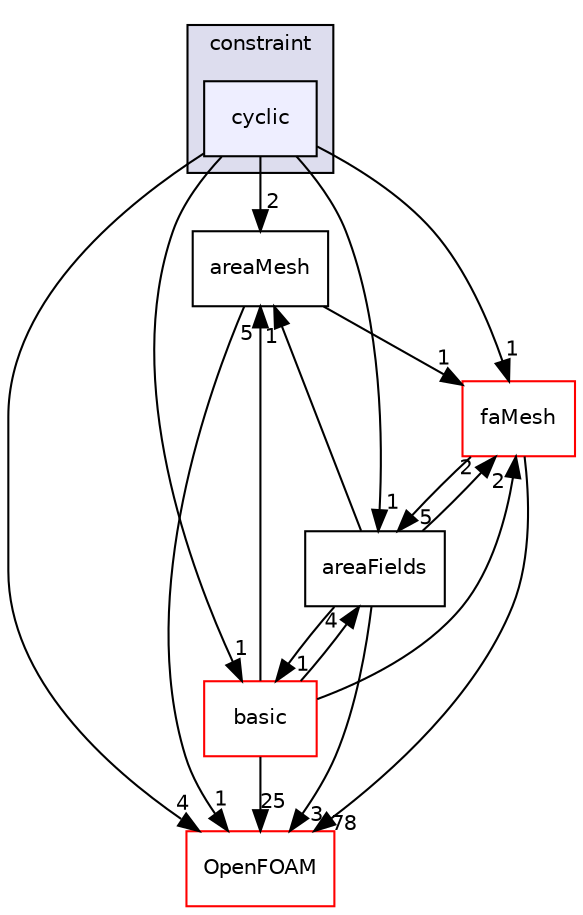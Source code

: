 digraph "src/finiteArea/fields/faPatchFields/constraint/cyclic" {
  bgcolor=transparent;
  compound=true
  node [ fontsize="10", fontname="Helvetica"];
  edge [ labelfontsize="10", labelfontname="Helvetica"];
  subgraph clusterdir_38e6e87377e490685541aa483d891142 {
    graph [ bgcolor="#ddddee", pencolor="black", label="constraint" fontname="Helvetica", fontsize="10", URL="dir_38e6e87377e490685541aa483d891142.html"]
  dir_9b92458e92ab9d4cba8fdf682af2d5f7 [shape=box, label="cyclic", style="filled", fillcolor="#eeeeff", pencolor="black", URL="dir_9b92458e92ab9d4cba8fdf682af2d5f7.html"];
  }
  dir_aa4bce7a1abbd72ee1f4d02ddf362a3b [shape=box label="areaMesh" URL="dir_aa4bce7a1abbd72ee1f4d02ddf362a3b.html"];
  dir_a3ace091d9f29f1a163e7ddba3bdb43a [shape=box label="basic" color="red" URL="dir_a3ace091d9f29f1a163e7ddba3bdb43a.html"];
  dir_daaae48b02afa3c7d2f12c306bc03aaf [shape=box label="areaFields" URL="dir_daaae48b02afa3c7d2f12c306bc03aaf.html"];
  dir_c5473ff19b20e6ec4dfe5c310b3778a8 [shape=box label="OpenFOAM" color="red" URL="dir_c5473ff19b20e6ec4dfe5c310b3778a8.html"];
  dir_f14612db68a06d13a87d37d60dc895d5 [shape=box label="faMesh" color="red" URL="dir_f14612db68a06d13a87d37d60dc895d5.html"];
  dir_aa4bce7a1abbd72ee1f4d02ddf362a3b->dir_c5473ff19b20e6ec4dfe5c310b3778a8 [headlabel="1", labeldistance=1.5 headhref="dir_000714_002151.html"];
  dir_aa4bce7a1abbd72ee1f4d02ddf362a3b->dir_f14612db68a06d13a87d37d60dc895d5 [headlabel="1", labeldistance=1.5 headhref="dir_000714_000719.html"];
  dir_9b92458e92ab9d4cba8fdf682af2d5f7->dir_aa4bce7a1abbd72ee1f4d02ddf362a3b [headlabel="2", labeldistance=1.5 headhref="dir_000760_000714.html"];
  dir_9b92458e92ab9d4cba8fdf682af2d5f7->dir_a3ace091d9f29f1a163e7ddba3bdb43a [headlabel="1", labeldistance=1.5 headhref="dir_000760_000750.html"];
  dir_9b92458e92ab9d4cba8fdf682af2d5f7->dir_daaae48b02afa3c7d2f12c306bc03aaf [headlabel="1", labeldistance=1.5 headhref="dir_000760_000735.html"];
  dir_9b92458e92ab9d4cba8fdf682af2d5f7->dir_c5473ff19b20e6ec4dfe5c310b3778a8 [headlabel="4", labeldistance=1.5 headhref="dir_000760_002151.html"];
  dir_9b92458e92ab9d4cba8fdf682af2d5f7->dir_f14612db68a06d13a87d37d60dc895d5 [headlabel="1", labeldistance=1.5 headhref="dir_000760_000719.html"];
  dir_a3ace091d9f29f1a163e7ddba3bdb43a->dir_aa4bce7a1abbd72ee1f4d02ddf362a3b [headlabel="5", labeldistance=1.5 headhref="dir_000750_000714.html"];
  dir_a3ace091d9f29f1a163e7ddba3bdb43a->dir_daaae48b02afa3c7d2f12c306bc03aaf [headlabel="4", labeldistance=1.5 headhref="dir_000750_000735.html"];
  dir_a3ace091d9f29f1a163e7ddba3bdb43a->dir_c5473ff19b20e6ec4dfe5c310b3778a8 [headlabel="25", labeldistance=1.5 headhref="dir_000750_002151.html"];
  dir_a3ace091d9f29f1a163e7ddba3bdb43a->dir_f14612db68a06d13a87d37d60dc895d5 [headlabel="2", labeldistance=1.5 headhref="dir_000750_000719.html"];
  dir_daaae48b02afa3c7d2f12c306bc03aaf->dir_aa4bce7a1abbd72ee1f4d02ddf362a3b [headlabel="1", labeldistance=1.5 headhref="dir_000735_000714.html"];
  dir_daaae48b02afa3c7d2f12c306bc03aaf->dir_a3ace091d9f29f1a163e7ddba3bdb43a [headlabel="1", labeldistance=1.5 headhref="dir_000735_000750.html"];
  dir_daaae48b02afa3c7d2f12c306bc03aaf->dir_c5473ff19b20e6ec4dfe5c310b3778a8 [headlabel="3", labeldistance=1.5 headhref="dir_000735_002151.html"];
  dir_daaae48b02afa3c7d2f12c306bc03aaf->dir_f14612db68a06d13a87d37d60dc895d5 [headlabel="2", labeldistance=1.5 headhref="dir_000735_000719.html"];
  dir_f14612db68a06d13a87d37d60dc895d5->dir_daaae48b02afa3c7d2f12c306bc03aaf [headlabel="5", labeldistance=1.5 headhref="dir_000719_000735.html"];
  dir_f14612db68a06d13a87d37d60dc895d5->dir_c5473ff19b20e6ec4dfe5c310b3778a8 [headlabel="78", labeldistance=1.5 headhref="dir_000719_002151.html"];
}
